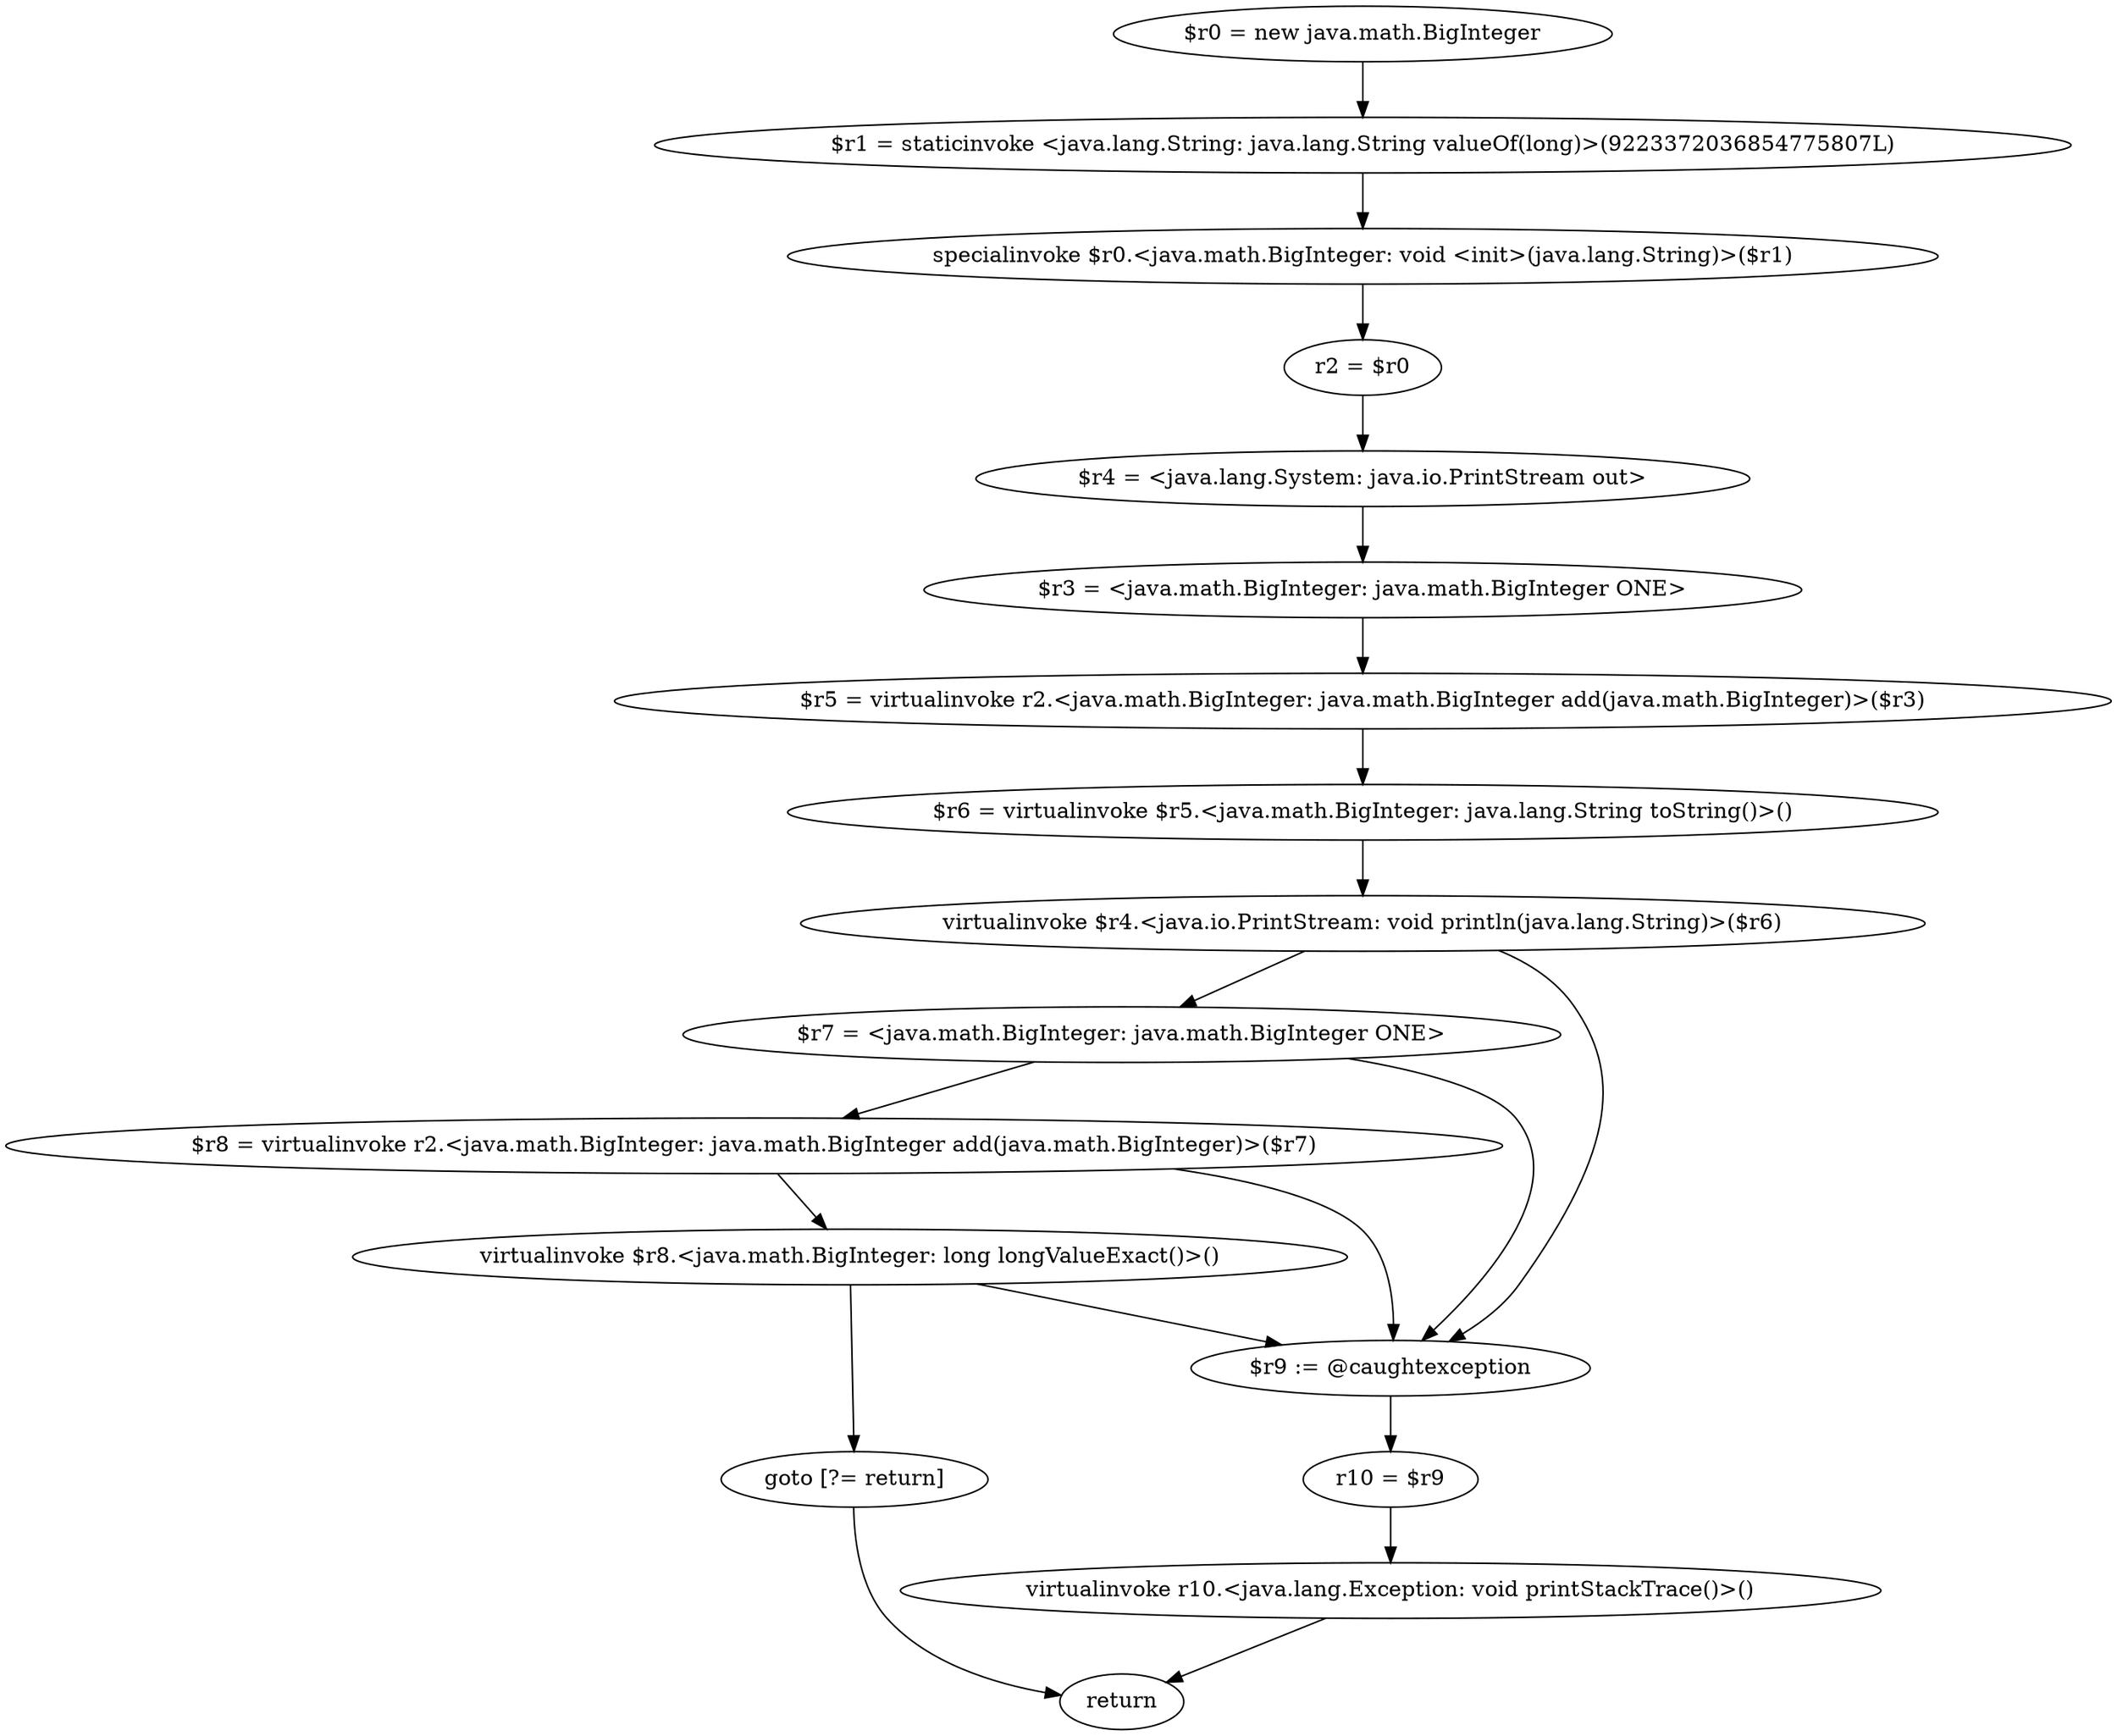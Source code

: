 digraph "unitGraph" {
    "$r0 = new java.math.BigInteger"
    "$r1 = staticinvoke <java.lang.String: java.lang.String valueOf(long)>(9223372036854775807L)"
    "specialinvoke $r0.<java.math.BigInteger: void <init>(java.lang.String)>($r1)"
    "r2 = $r0"
    "$r4 = <java.lang.System: java.io.PrintStream out>"
    "$r3 = <java.math.BigInteger: java.math.BigInteger ONE>"
    "$r5 = virtualinvoke r2.<java.math.BigInteger: java.math.BigInteger add(java.math.BigInteger)>($r3)"
    "$r6 = virtualinvoke $r5.<java.math.BigInteger: java.lang.String toString()>()"
    "virtualinvoke $r4.<java.io.PrintStream: void println(java.lang.String)>($r6)"
    "$r7 = <java.math.BigInteger: java.math.BigInteger ONE>"
    "$r8 = virtualinvoke r2.<java.math.BigInteger: java.math.BigInteger add(java.math.BigInteger)>($r7)"
    "virtualinvoke $r8.<java.math.BigInteger: long longValueExact()>()"
    "goto [?= return]"
    "$r9 := @caughtexception"
    "r10 = $r9"
    "virtualinvoke r10.<java.lang.Exception: void printStackTrace()>()"
    "return"
    "$r0 = new java.math.BigInteger"->"$r1 = staticinvoke <java.lang.String: java.lang.String valueOf(long)>(9223372036854775807L)";
    "$r1 = staticinvoke <java.lang.String: java.lang.String valueOf(long)>(9223372036854775807L)"->"specialinvoke $r0.<java.math.BigInteger: void <init>(java.lang.String)>($r1)";
    "specialinvoke $r0.<java.math.BigInteger: void <init>(java.lang.String)>($r1)"->"r2 = $r0";
    "r2 = $r0"->"$r4 = <java.lang.System: java.io.PrintStream out>";
    "$r4 = <java.lang.System: java.io.PrintStream out>"->"$r3 = <java.math.BigInteger: java.math.BigInteger ONE>";
    "$r3 = <java.math.BigInteger: java.math.BigInteger ONE>"->"$r5 = virtualinvoke r2.<java.math.BigInteger: java.math.BigInteger add(java.math.BigInteger)>($r3)";
    "$r5 = virtualinvoke r2.<java.math.BigInteger: java.math.BigInteger add(java.math.BigInteger)>($r3)"->"$r6 = virtualinvoke $r5.<java.math.BigInteger: java.lang.String toString()>()";
    "$r6 = virtualinvoke $r5.<java.math.BigInteger: java.lang.String toString()>()"->"virtualinvoke $r4.<java.io.PrintStream: void println(java.lang.String)>($r6)";
    "virtualinvoke $r4.<java.io.PrintStream: void println(java.lang.String)>($r6)"->"$r7 = <java.math.BigInteger: java.math.BigInteger ONE>";
    "virtualinvoke $r4.<java.io.PrintStream: void println(java.lang.String)>($r6)"->"$r9 := @caughtexception";
    "$r7 = <java.math.BigInteger: java.math.BigInteger ONE>"->"$r8 = virtualinvoke r2.<java.math.BigInteger: java.math.BigInteger add(java.math.BigInteger)>($r7)";
    "$r7 = <java.math.BigInteger: java.math.BigInteger ONE>"->"$r9 := @caughtexception";
    "$r8 = virtualinvoke r2.<java.math.BigInteger: java.math.BigInteger add(java.math.BigInteger)>($r7)"->"virtualinvoke $r8.<java.math.BigInteger: long longValueExact()>()";
    "$r8 = virtualinvoke r2.<java.math.BigInteger: java.math.BigInteger add(java.math.BigInteger)>($r7)"->"$r9 := @caughtexception";
    "virtualinvoke $r8.<java.math.BigInteger: long longValueExact()>()"->"goto [?= return]";
    "virtualinvoke $r8.<java.math.BigInteger: long longValueExact()>()"->"$r9 := @caughtexception";
    "goto [?= return]"->"return";
    "$r9 := @caughtexception"->"r10 = $r9";
    "r10 = $r9"->"virtualinvoke r10.<java.lang.Exception: void printStackTrace()>()";
    "virtualinvoke r10.<java.lang.Exception: void printStackTrace()>()"->"return";
}
